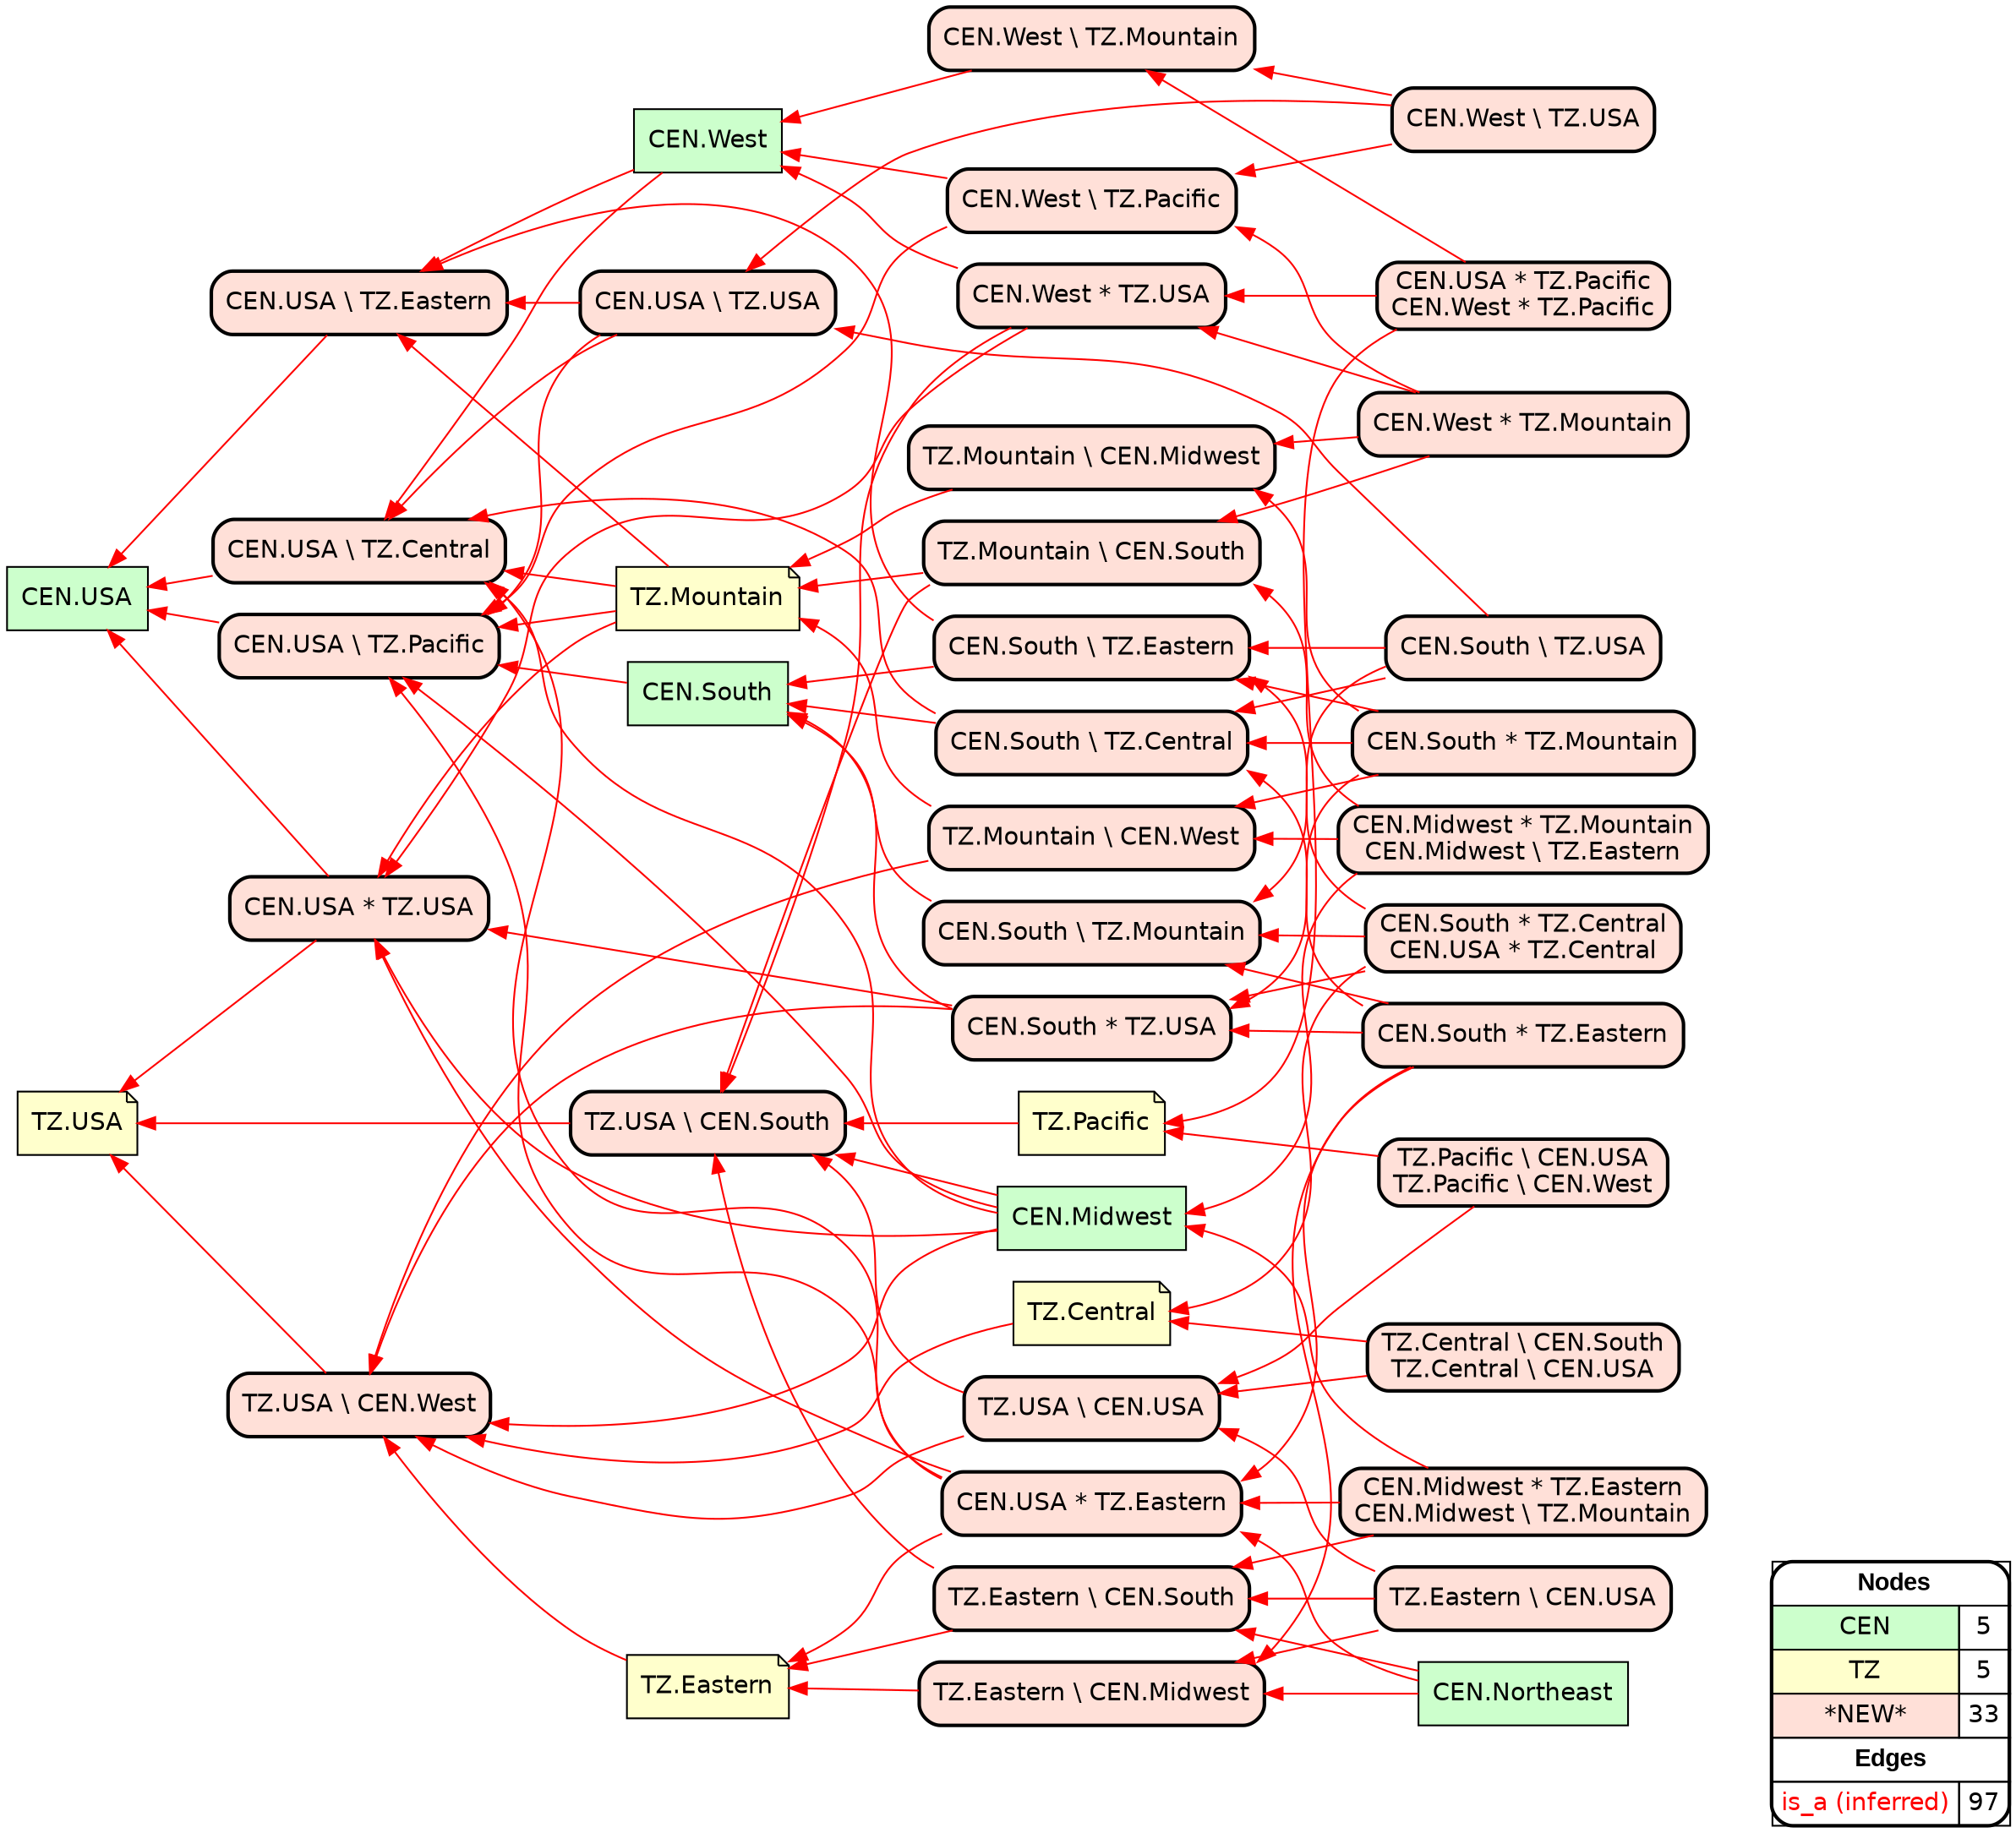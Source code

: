 digraph{
rankdir=RL
node[shape=box style=filled fillcolor="#CCFFCC" fontname="helvetica"] 
"CEN.Northeast"
"CEN.South"
"CEN.Midwest"
"CEN.USA"
"CEN.West"
node[shape=note style=filled fillcolor="#FFFFCC" fontname="helvetica"] 
"TZ.Mountain"
"TZ.Central"
"TZ.Eastern"
"TZ.USA"
"TZ.Pacific"
node[shape=box style="filled,rounded,bold" fillcolor="#FFE0D8" fontname="helvetica"] 
"CEN.West \\ TZ.Pacific"
"CEN.South * TZ.Eastern"
"CEN.South \\ TZ.Eastern"
"CEN.South * TZ.Mountain"
"TZ.Eastern \\ CEN.Midwest"
"CEN.USA \\ TZ.Pacific"
"TZ.Central \\ CEN.South\nTZ.Central \\ CEN.USA"
"TZ.Mountain \\ CEN.West"
"CEN.USA * TZ.Eastern"
"CEN.Midwest * TZ.Mountain\nCEN.Midwest \\ TZ.Eastern"
"TZ.Mountain \\ CEN.Midwest"
"CEN.South \\ TZ.Mountain"
"TZ.Mountain \\ CEN.South"
"CEN.South \\ TZ.Central"
"CEN.USA \\ TZ.USA"
"TZ.Eastern \\ CEN.South"
"CEN.West \\ TZ.USA"
"CEN.USA * TZ.Pacific\nCEN.West * TZ.Pacific"
"CEN.West * TZ.USA"
"TZ.USA \\ CEN.South"
"CEN.South \\ TZ.USA"
"CEN.South * TZ.Central\nCEN.USA * TZ.Central"
"TZ.Eastern \\ CEN.USA"
"TZ.USA \\ CEN.USA"
"CEN.West \\ TZ.Mountain"
"TZ.USA \\ CEN.West"
"CEN.West * TZ.Mountain"
"CEN.USA * TZ.USA"
"CEN.USA \\ TZ.Eastern"
"CEN.Midwest * TZ.Eastern\nCEN.Midwest \\ TZ.Mountain"
"CEN.USA \\ TZ.Central"
"TZ.Pacific \\ CEN.USA\nTZ.Pacific \\ CEN.West"
"CEN.South * TZ.USA"
edge[arrowhead=normal style=solid color="#FF0000" constraint=true penwidth=1]
"CEN.South * TZ.Central\nCEN.USA * TZ.Central" -> "CEN.South \\ TZ.Mountain"
"TZ.USA \\ CEN.South" -> "TZ.USA"
"CEN.West \\ TZ.USA" -> "CEN.West \\ TZ.Pacific"
"TZ.Eastern" -> "TZ.USA \\ CEN.West"
"TZ.Central" -> "TZ.USA \\ CEN.West"
"TZ.Mountain \\ CEN.West" -> "TZ.USA \\ CEN.West"
"CEN.South \\ TZ.Eastern" -> "CEN.USA \\ TZ.Eastern"
"CEN.South \\ TZ.USA" -> "CEN.South \\ TZ.Central"
"TZ.Mountain \\ CEN.South" -> "TZ.Mountain"
"CEN.Northeast" -> "CEN.USA * TZ.Eastern"
"TZ.Eastern \\ CEN.South" -> "TZ.USA \\ CEN.South"
"CEN.West * TZ.USA" -> "CEN.West"
"TZ.Mountain" -> "CEN.USA * TZ.USA"
"TZ.Eastern \\ CEN.USA" -> "TZ.USA \\ CEN.USA"
"CEN.USA * TZ.Pacific\nCEN.West * TZ.Pacific" -> "CEN.West * TZ.USA"
"CEN.West" -> "CEN.USA \\ TZ.Eastern"
"CEN.West \\ TZ.USA" -> "CEN.West \\ TZ.Mountain"
"TZ.Mountain" -> "CEN.USA \\ TZ.Central"
"CEN.South * TZ.Central\nCEN.USA * TZ.Central" -> "CEN.South * TZ.USA"
"TZ.Central \\ CEN.South\nTZ.Central \\ CEN.USA" -> "TZ.Central"
"CEN.Northeast" -> "TZ.Eastern \\ CEN.Midwest"
"TZ.Mountain" -> "CEN.USA \\ TZ.Eastern"
"TZ.USA \\ CEN.USA" -> "TZ.USA \\ CEN.South"
"CEN.South * TZ.USA" -> "TZ.USA \\ CEN.West"
"CEN.USA * TZ.Eastern" -> "CEN.USA * TZ.USA"
"CEN.Midwest" -> "CEN.USA \\ TZ.Pacific"
"CEN.South * TZ.Mountain" -> "CEN.South * TZ.USA"
"CEN.USA \\ TZ.Pacific" -> "CEN.USA"
"CEN.South * TZ.Eastern" -> "TZ.Eastern \\ CEN.Midwest"
"CEN.Midwest" -> "TZ.USA \\ CEN.West"
"TZ.Mountain" -> "CEN.USA \\ TZ.Pacific"
"CEN.South * TZ.Eastern" -> "CEN.USA * TZ.Eastern"
"TZ.USA \\ CEN.USA" -> "TZ.USA \\ CEN.West"
"CEN.Midwest * TZ.Eastern\nCEN.Midwest \\ TZ.Mountain" -> "CEN.Midwest"
"CEN.West * TZ.Mountain" -> "CEN.West \\ TZ.Pacific"
"CEN.South \\ TZ.Mountain" -> "CEN.South"
"TZ.Eastern \\ CEN.USA" -> "TZ.Eastern \\ CEN.Midwest"
"CEN.South \\ TZ.Central" -> "CEN.USA \\ TZ.Central"
"CEN.USA \\ TZ.USA" -> "CEN.USA \\ TZ.Pacific"
"CEN.Midwest * TZ.Mountain\nCEN.Midwest \\ TZ.Eastern" -> "CEN.Midwest"
"CEN.South * TZ.Mountain" -> "TZ.Mountain \\ CEN.West"
"CEN.South \\ TZ.USA" -> "CEN.South \\ TZ.Eastern"
"TZ.Eastern \\ CEN.South" -> "TZ.Eastern"
"CEN.South * TZ.Eastern" -> "CEN.South * TZ.USA"
"TZ.Pacific \\ CEN.USA\nTZ.Pacific \\ CEN.West" -> "TZ.USA \\ CEN.USA"
"CEN.South * TZ.Central\nCEN.USA * TZ.Central" -> "TZ.Central"
"CEN.South \\ TZ.Eastern" -> "CEN.South"
"CEN.South * TZ.USA" -> "CEN.South"
"CEN.South" -> "CEN.USA \\ TZ.Pacific"
"CEN.USA * TZ.Pacific\nCEN.West * TZ.Pacific" -> "TZ.Pacific"
"CEN.South * TZ.Central\nCEN.USA * TZ.Central" -> "CEN.South \\ TZ.Eastern"
"TZ.Mountain \\ CEN.South" -> "TZ.USA \\ CEN.South"
"CEN.Midwest" -> "CEN.USA * TZ.USA"
"CEN.South \\ TZ.USA" -> "CEN.USA \\ TZ.USA"
"CEN.West \\ TZ.Mountain" -> "CEN.West"
"CEN.Midwest" -> "CEN.USA \\ TZ.Central"
"TZ.Eastern \\ CEN.USA" -> "TZ.Eastern \\ CEN.South"
"CEN.South \\ TZ.Central" -> "CEN.South"
"CEN.USA \\ TZ.USA" -> "CEN.USA \\ TZ.Central"
"CEN.South * TZ.Eastern" -> "CEN.South \\ TZ.Mountain"
"CEN.West \\ TZ.USA" -> "CEN.USA \\ TZ.USA"
"CEN.West * TZ.USA" -> "CEN.USA * TZ.USA"
"TZ.Central \\ CEN.South\nTZ.Central \\ CEN.USA" -> "TZ.USA \\ CEN.USA"
"CEN.West * TZ.Mountain" -> "CEN.West * TZ.USA"
"CEN.West * TZ.Mountain" -> "TZ.Mountain \\ CEN.Midwest"
"CEN.Midwest * TZ.Mountain\nCEN.Midwest \\ TZ.Eastern" -> "TZ.Mountain \\ CEN.West"
"TZ.Eastern \\ CEN.Midwest" -> "TZ.Eastern"
"CEN.West" -> "CEN.USA \\ TZ.Central"
"CEN.USA \\ TZ.USA" -> "CEN.USA \\ TZ.Eastern"
"CEN.USA * TZ.Eastern" -> "CEN.USA \\ TZ.Central"
"TZ.USA \\ CEN.West" -> "TZ.USA"
"TZ.Mountain \\ CEN.West" -> "TZ.Mountain"
"CEN.South * TZ.USA" -> "CEN.USA * TZ.USA"
"CEN.Midwest * TZ.Eastern\nCEN.Midwest \\ TZ.Mountain" -> "CEN.USA * TZ.Eastern"
"CEN.Midwest * TZ.Mountain\nCEN.Midwest \\ TZ.Eastern" -> "TZ.Mountain \\ CEN.South"
"CEN.Northeast" -> "TZ.Eastern \\ CEN.South"
"TZ.Pacific" -> "TZ.USA \\ CEN.South"
"CEN.USA * TZ.Pacific\nCEN.West * TZ.Pacific" -> "CEN.West \\ TZ.Mountain"
"CEN.South * TZ.Mountain" -> "CEN.South \\ TZ.Central"
"CEN.West \\ TZ.Pacific" -> "CEN.USA \\ TZ.Pacific"
"CEN.West * TZ.Mountain" -> "TZ.Mountain \\ CEN.South"
"CEN.Midwest" -> "TZ.USA \\ CEN.South"
"CEN.USA * TZ.USA" -> "CEN.USA"
"CEN.USA * TZ.Eastern" -> "CEN.USA \\ TZ.Pacific"
"CEN.USA \\ TZ.Central" -> "CEN.USA"
"CEN.South * TZ.Mountain" -> "TZ.Mountain \\ CEN.Midwest"
"CEN.South \\ TZ.USA" -> "CEN.South \\ TZ.Mountain"
"CEN.Midwest * TZ.Eastern\nCEN.Midwest \\ TZ.Mountain" -> "TZ.Eastern \\ CEN.South"
"CEN.USA \\ TZ.Eastern" -> "CEN.USA"
"TZ.Pacific \\ CEN.USA\nTZ.Pacific \\ CEN.West" -> "TZ.Pacific"
"CEN.USA * TZ.Eastern" -> "TZ.Eastern"
"CEN.West * TZ.USA" -> "TZ.USA \\ CEN.South"
"CEN.West \\ TZ.Pacific" -> "CEN.West"
"TZ.Mountain \\ CEN.Midwest" -> "TZ.Mountain"
"CEN.USA * TZ.USA" -> "TZ.USA"
"CEN.South * TZ.Eastern" -> "CEN.South \\ TZ.Central"
"CEN.South * TZ.Mountain" -> "CEN.South \\ TZ.Eastern"
edge[arrowhead=normal style=dotted color="#000000" constraint=true penwidth=1]
node[shape=box] 
{rank=source Legend [fillcolor= white margin=0 label=< 
 <TABLE BORDER="0" CELLBORDER="1" CELLSPACING="0" CELLPADDING="4"> 
<TR> <TD COLSPAN="2"><font face="Arial Black"> Nodes</font></TD> </TR> 
<TR> 
 <TD bgcolor="#CCFFCC" fontname="helvetica">CEN</TD> 
 <TD>5</TD> 
 </TR> 
<TR> 
 <TD bgcolor="#FFFFCC" fontname="helvetica">TZ</TD> 
 <TD>5</TD> 
 </TR> 
<TR> 
 <TD bgcolor="#FFE0D8" fontname="helvetica">*NEW*</TD> 
 <TD>33</TD> 
 </TR> 
<TR> <TD COLSPAN="2"><font face = "Arial Black"> Edges </font></TD> </TR> 
<TR> 
 <TD><font color ="#FF0000">is_a (inferred)</font></TD><TD>97</TD>
</TR>
</TABLE> 
 >] } 
}